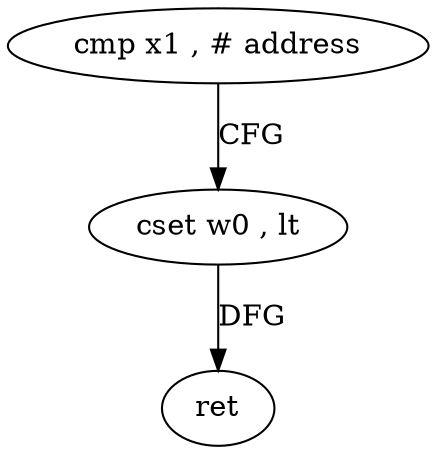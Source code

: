 digraph "func" {
"4222284" [label = "cmp x1 , # address" ]
"4222288" [label = "cset w0 , lt" ]
"4222292" [label = "ret" ]
"4222284" -> "4222288" [ label = "CFG" ]
"4222288" -> "4222292" [ label = "DFG" ]
}
